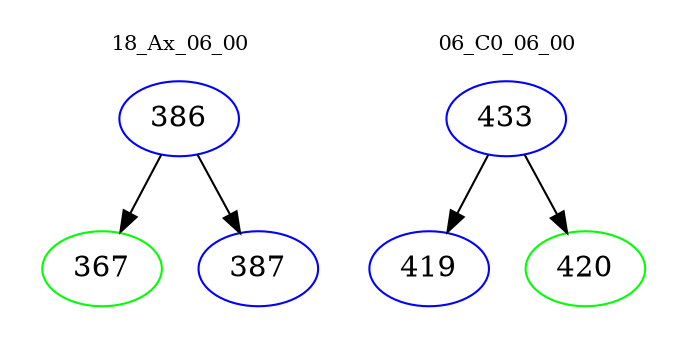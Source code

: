 digraph{
subgraph cluster_0 {
color = white
label = "18_Ax_06_00";
fontsize=10;
T0_386 [label="386", color="blue"]
T0_386 -> T0_367 [color="black"]
T0_367 [label="367", color="green"]
T0_386 -> T0_387 [color="black"]
T0_387 [label="387", color="blue"]
}
subgraph cluster_1 {
color = white
label = "06_C0_06_00";
fontsize=10;
T1_433 [label="433", color="blue"]
T1_433 -> T1_419 [color="black"]
T1_419 [label="419", color="blue"]
T1_433 -> T1_420 [color="black"]
T1_420 [label="420", color="green"]
}
}
